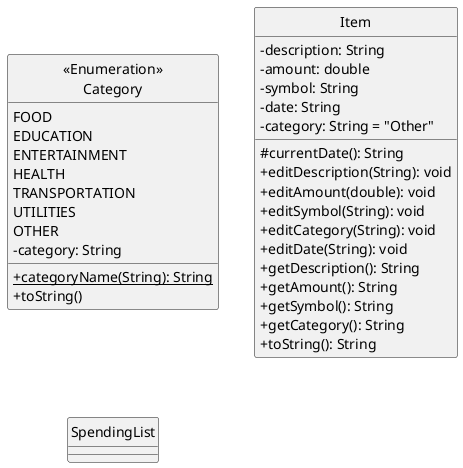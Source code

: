 @startuml

hide circle
skinparam classAttributeIconSize 0


enum "<<Enumeration>>\nCategory" {
    FOOD
    EDUCATION
    ENTERTAINMENT
    HEALTH
    TRANSPORTATION
    UTILITIES
    OTHER
    - category: String
    {static} + categoryName(String): String
    + toString()
}

class Item {
    - description: String
    - amount: double
    - symbol: String
    - date: String
    - category: String = "Other"
    # currentDate(): String
    + editDescription(String): void
    + editAmount(double): void
    + editSymbol(String): void
    + editCategory(String): void
    + editDate(String): void
    + getDescription(): String
    + getAmount(): String
    + getSymbol(): String
    + getCategory(): String
    + toString(): String
}


class SpendingList

@enduml